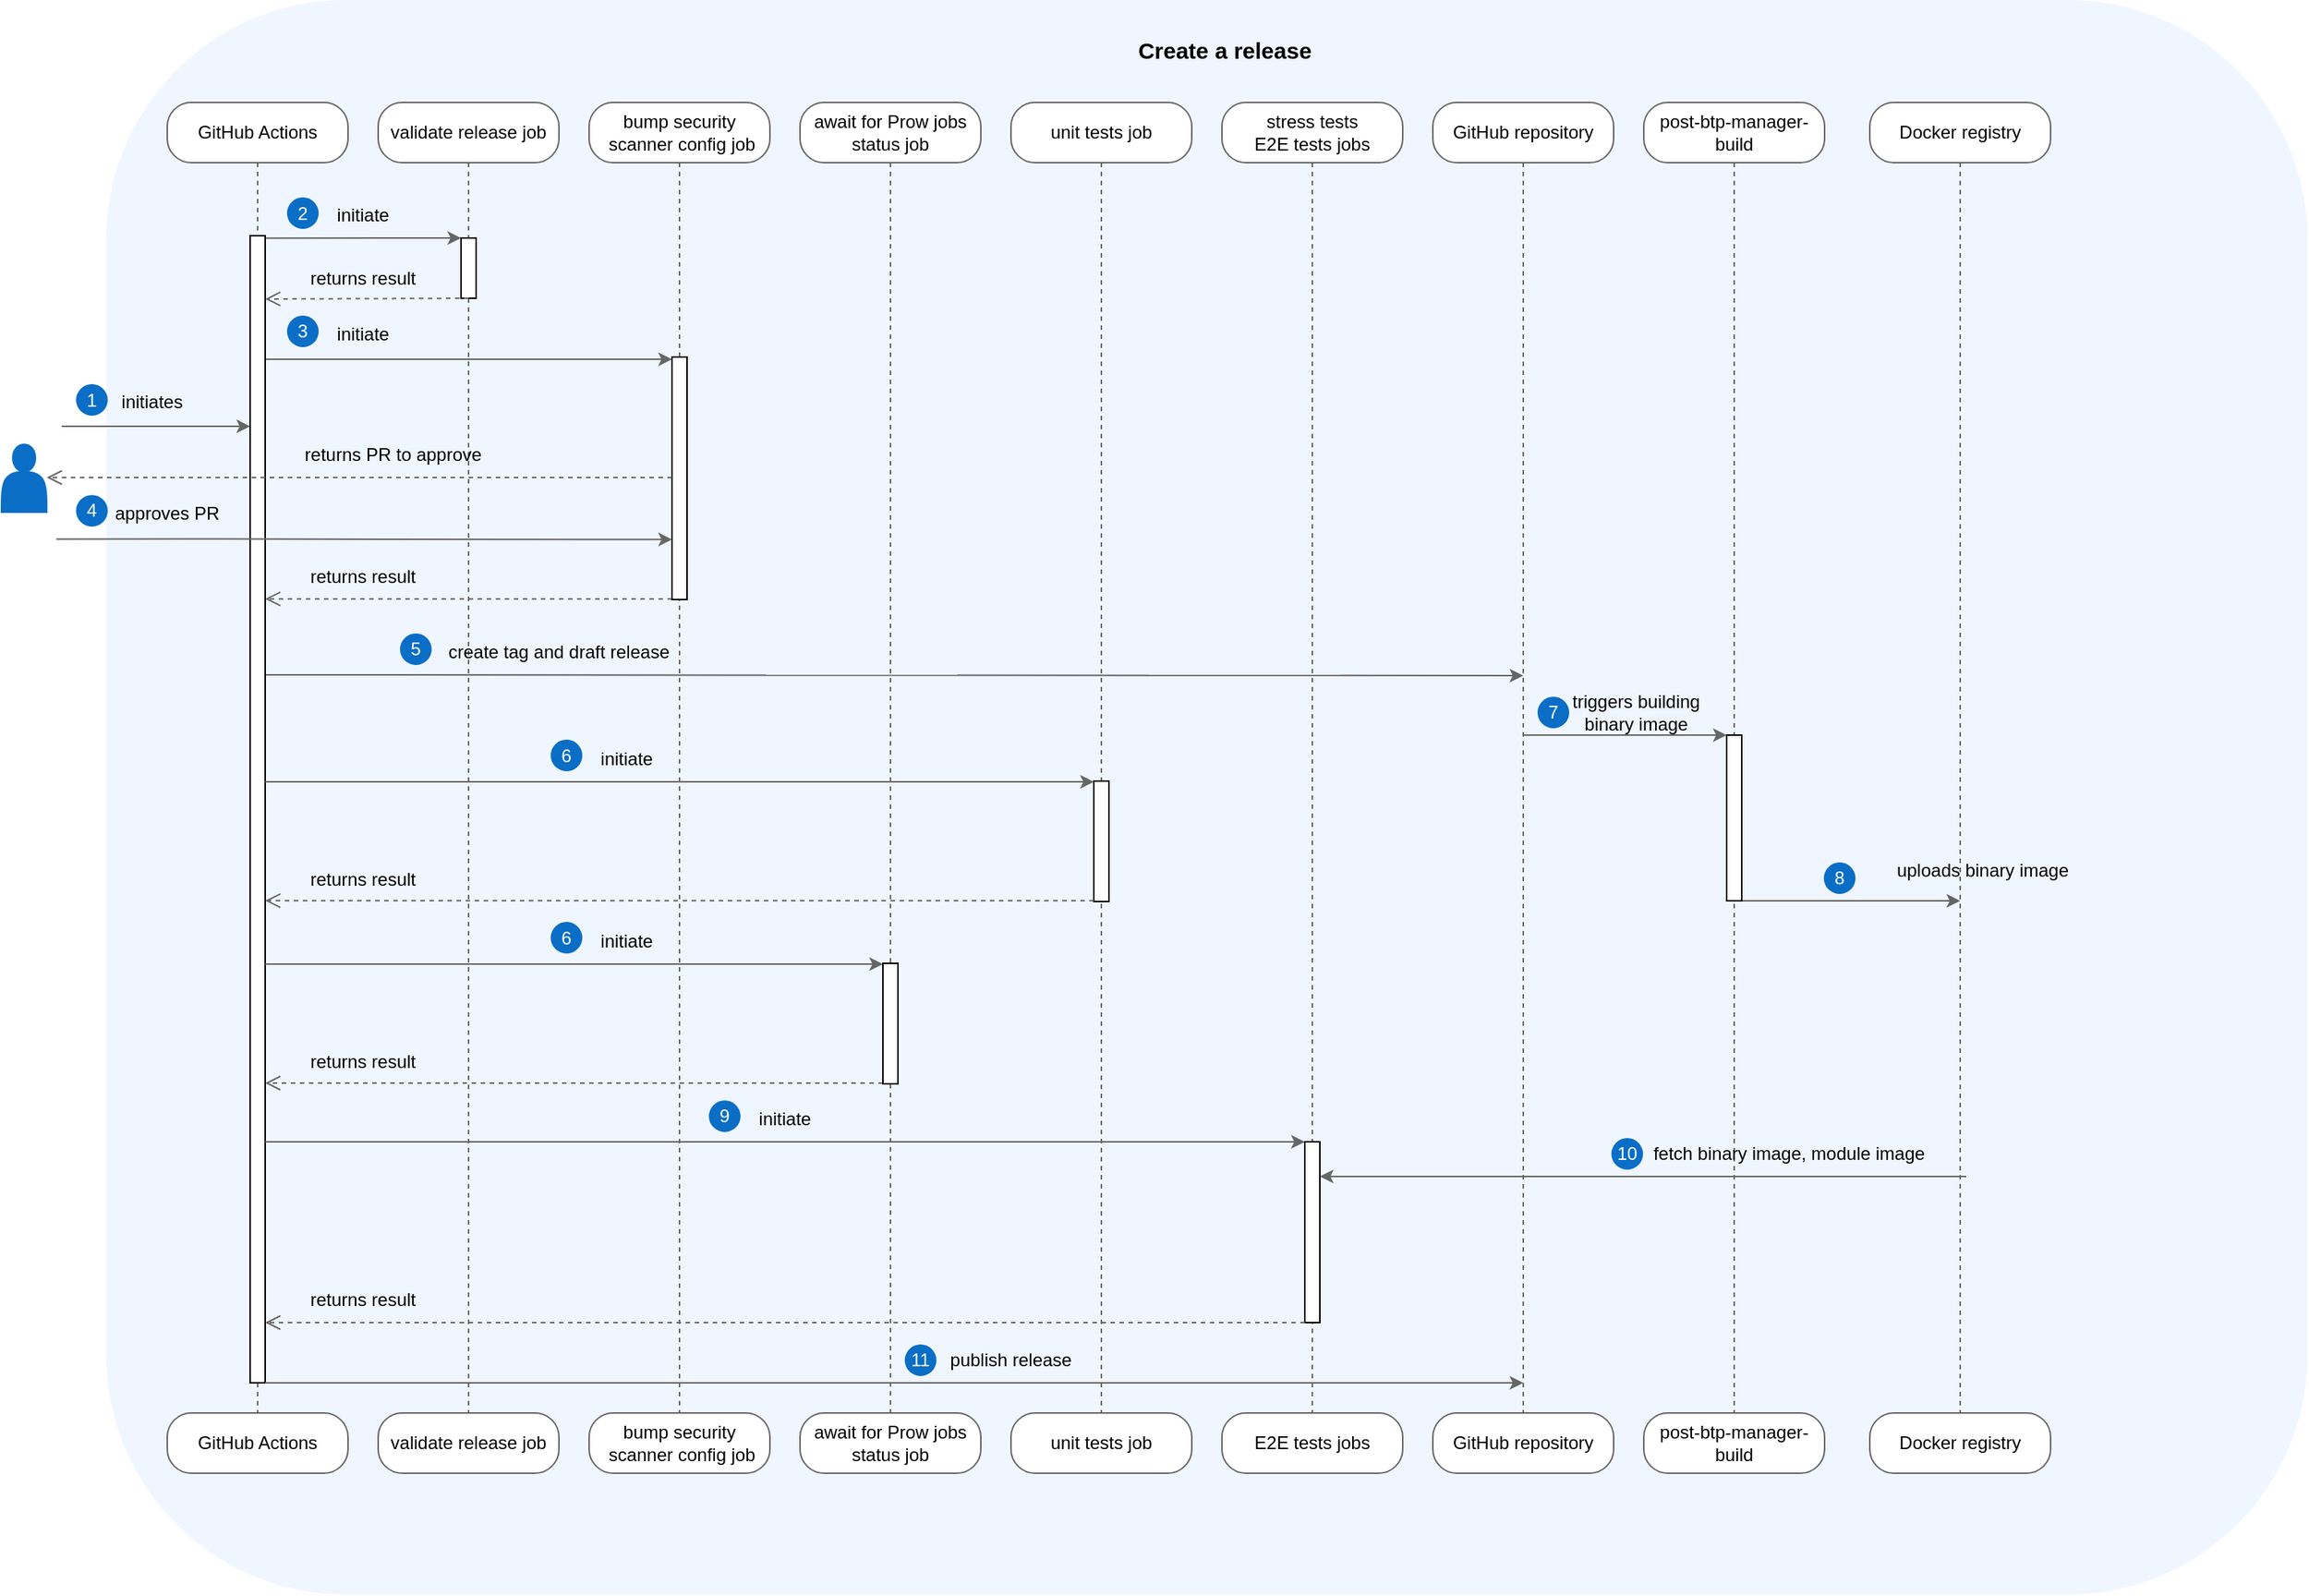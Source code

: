 <mxfile version="22.1.18" type="device">
  <diagram name="Page-1" id="CJYWuD-pApp3X6JHcklv">
    <mxGraphModel dx="1242" dy="827" grid="1" gridSize="10" guides="1" tooltips="1" connect="1" arrows="1" fold="1" page="1" pageScale="1" pageWidth="827" pageHeight="1169" background="#ffffff" math="0" shadow="0">
      <root>
        <mxCell id="0" />
        <mxCell id="1" parent="0" />
        <mxCell id="fWN6U2PsKUXUR3X5_iIi-8" value="" style="rounded=1;whiteSpace=wrap;html=1;fillColor=#f0f6ff;strokeColor=#f0f6ff;verticalAlign=bottom;" parent="1" vertex="1">
          <mxGeometry x="150" y="82.5" width="1460" height="1057.5" as="geometry" />
        </mxCell>
        <mxCell id="fWN6U2PsKUXUR3X5_iIi-105" value="" style="edgeStyle=orthogonalEdgeStyle;html=1;verticalAlign=bottom;endArrow=none;endSize=8;strokeColor=#666666;rounded=1;endFill=0;dashed=1;entryX=0.5;entryY=0;entryDx=0;entryDy=0;" parent="1" source="fWN6U2PsKUXUR3X5_iIi-15" target="fWN6U2PsKUXUR3X5_iIi-17" edge="1">
          <mxGeometry relative="1" as="geometry">
            <mxPoint x="810" y="900.571" as="targetPoint" />
            <mxPoint x="810" y="190" as="sourcePoint" />
          </mxGeometry>
        </mxCell>
        <mxCell id="fWN6U2PsKUXUR3X5_iIi-5" value="" style="shape=actor;whiteSpace=wrap;html=1;fillColor=#0a6ec7;strokeColor=#0a6ec7;" parent="1" vertex="1">
          <mxGeometry x="80" y="377" width="30" height="45" as="geometry" />
        </mxCell>
        <mxCell id="fWN6U2PsKUXUR3X5_iIi-9" value="GitHub Actions" style="rounded=1;whiteSpace=wrap;html=1;arcSize=40;fontColor=#000000;fillColor=#FFFFFF;strokeColor=#666666;" parent="1" vertex="1">
          <mxGeometry x="190" y="150" width="120" height="40" as="geometry" />
        </mxCell>
        <mxCell id="fWN6U2PsKUXUR3X5_iIi-13" value="GitHub Actions" style="rounded=1;whiteSpace=wrap;html=1;arcSize=40;fontColor=#000000;fillColor=#FFFFFF;strokeColor=#666666;" parent="1" vertex="1">
          <mxGeometry x="190" y="1020" width="120" height="40" as="geometry" />
        </mxCell>
        <mxCell id="fWN6U2PsKUXUR3X5_iIi-15" value="unit tests job" style="rounded=1;whiteSpace=wrap;html=1;arcSize=40;fontColor=#000000;fillColor=#FFFFFF;strokeColor=#666666;" parent="1" vertex="1">
          <mxGeometry x="750" y="150" width="120" height="40" as="geometry" />
        </mxCell>
        <mxCell id="fWN6U2PsKUXUR3X5_iIi-17" value="unit tests job" style="rounded=1;whiteSpace=wrap;html=1;arcSize=40;fontColor=#000000;fillColor=#FFFFFF;strokeColor=#666666;" parent="1" vertex="1">
          <mxGeometry x="750" y="1020" width="120" height="40" as="geometry" />
        </mxCell>
        <mxCell id="fWN6U2PsKUXUR3X5_iIi-18" value="stress tests&lt;br&gt;E2E tests jobs" style="rounded=1;whiteSpace=wrap;html=1;arcSize=40;fontColor=#000000;fillColor=#FFFFFF;strokeColor=#666666;" parent="1" vertex="1">
          <mxGeometry x="890" y="150" width="120" height="40" as="geometry" />
        </mxCell>
        <mxCell id="fWN6U2PsKUXUR3X5_iIi-20" value="E2E tests jobs" style="rounded=1;whiteSpace=wrap;html=1;arcSize=40;fontColor=#000000;fillColor=#FFFFFF;strokeColor=#666666;" parent="1" vertex="1">
          <mxGeometry x="890" y="1020" width="120" height="40" as="geometry" />
        </mxCell>
        <mxCell id="fWN6U2PsKUXUR3X5_iIi-21" value="GitHub repository" style="rounded=1;whiteSpace=wrap;html=1;arcSize=40;fontColor=#000000;fillColor=#FFFFFF;strokeColor=#666666;" parent="1" vertex="1">
          <mxGeometry x="1030" y="150" width="120" height="40" as="geometry" />
        </mxCell>
        <mxCell id="fWN6U2PsKUXUR3X5_iIi-22" value="" style="edgeStyle=orthogonalEdgeStyle;html=1;verticalAlign=bottom;endArrow=none;endSize=8;strokeColor=#666666;rounded=1;entryX=0.5;entryY=0;entryDx=0;entryDy=0;endFill=0;dashed=1;" parent="1" source="fWN6U2PsKUXUR3X5_iIi-21" target="fWN6U2PsKUXUR3X5_iIi-23" edge="1">
          <mxGeometry relative="1" as="geometry">
            <mxPoint x="1090" y="250" as="targetPoint" />
          </mxGeometry>
        </mxCell>
        <mxCell id="fWN6U2PsKUXUR3X5_iIi-23" value="GitHub repository" style="rounded=1;whiteSpace=wrap;html=1;arcSize=40;fontColor=#000000;fillColor=#FFFFFF;strokeColor=#666666;" parent="1" vertex="1">
          <mxGeometry x="1030" y="1020" width="120" height="40" as="geometry" />
        </mxCell>
        <mxCell id="fWN6U2PsKUXUR3X5_iIi-24" value="post-btp-manager-build" style="rounded=1;whiteSpace=wrap;html=1;arcSize=40;fontColor=#000000;fillColor=#FFFFFF;strokeColor=#666666;" parent="1" vertex="1">
          <mxGeometry x="1170" y="150" width="120" height="40" as="geometry" />
        </mxCell>
        <mxCell id="fWN6U2PsKUXUR3X5_iIi-25" value="" style="edgeStyle=orthogonalEdgeStyle;html=1;verticalAlign=bottom;endArrow=none;endSize=8;strokeColor=#666666;rounded=1;entryX=0.5;entryY=0;entryDx=0;entryDy=0;endFill=0;dashed=1;" parent="1" source="fWN6U2PsKUXUR3X5_iIi-24" target="fWN6U2PsKUXUR3X5_iIi-26" edge="1">
          <mxGeometry relative="1" as="geometry">
            <mxPoint x="1230" y="250" as="targetPoint" />
          </mxGeometry>
        </mxCell>
        <mxCell id="fWN6U2PsKUXUR3X5_iIi-26" value="post-btp-manager-build" style="rounded=1;whiteSpace=wrap;html=1;arcSize=40;fontColor=#000000;fillColor=#FFFFFF;strokeColor=#666666;" parent="1" vertex="1">
          <mxGeometry x="1170" y="1020" width="120" height="40" as="geometry" />
        </mxCell>
        <mxCell id="fWN6U2PsKUXUR3X5_iIi-30" value="Docker registry" style="rounded=1;whiteSpace=wrap;html=1;arcSize=40;fontColor=#000000;fillColor=#FFFFFF;strokeColor=#666666;" parent="1" vertex="1">
          <mxGeometry x="1320" y="150" width="120" height="40" as="geometry" />
        </mxCell>
        <mxCell id="fWN6U2PsKUXUR3X5_iIi-32" value="Docker registry" style="rounded=1;whiteSpace=wrap;html=1;arcSize=40;fontColor=#000000;fillColor=#FFFFFF;strokeColor=#666666;" parent="1" vertex="1">
          <mxGeometry x="1320" y="1020" width="120" height="40" as="geometry" />
        </mxCell>
        <mxCell id="fWN6U2PsKUXUR3X5_iIi-58" value="" style="edgeStyle=elbowEdgeStyle;rounded=1;orthogonalLoop=1;jettySize=auto;html=1;elbow=vertical;strokeColor=#666666;" parent="1" target="JRshGmQCwWdGFa1VaoXA-8" edge="1">
          <mxGeometry relative="1" as="geometry">
            <mxPoint x="255" y="240.07" as="sourcePoint" />
            <mxPoint x="290" y="240.07" as="targetPoint" />
          </mxGeometry>
        </mxCell>
        <mxCell id="fWN6U2PsKUXUR3X5_iIi-95" value="" style="edgeStyle=elbowEdgeStyle;rounded=1;orthogonalLoop=1;jettySize=auto;html=1;elbow=vertical;strokeColor=#666666;" parent="1" edge="1">
          <mxGeometry relative="1" as="geometry">
            <mxPoint x="245" y="530" as="sourcePoint" />
            <mxPoint x="1090" y="531" as="targetPoint" />
          </mxGeometry>
        </mxCell>
        <mxCell id="fWN6U2PsKUXUR3X5_iIi-39" value="" style="edgeStyle=orthogonalEdgeStyle;rounded=1;orthogonalLoop=1;jettySize=auto;html=1;strokeColor=#666666;" parent="1" target="fWN6U2PsKUXUR3X5_iIi-36" edge="1">
          <mxGeometry relative="1" as="geometry">
            <Array as="points">
              <mxPoint x="210" y="365" />
              <mxPoint x="210" y="365" />
            </Array>
            <mxPoint x="120" y="365" as="sourcePoint" />
          </mxGeometry>
        </mxCell>
        <mxCell id="fWN6U2PsKUXUR3X5_iIi-51" value="Create a release" style="text;html=1;strokeColor=none;fillColor=none;align=center;verticalAlign=middle;whiteSpace=wrap;rounded=0;fontSize=15;fontStyle=1" parent="1" vertex="1">
          <mxGeometry x="827" y="100" width="130" height="30" as="geometry" />
        </mxCell>
        <mxCell id="fWN6U2PsKUXUR3X5_iIi-70" value="" style="edgeStyle=elbowEdgeStyle;rounded=1;orthogonalLoop=1;jettySize=auto;html=1;elbow=vertical;strokeColor=#666666;" parent="1" edge="1">
          <mxGeometry relative="1" as="geometry">
            <mxPoint x="1227.5" y="680" as="sourcePoint" />
            <mxPoint x="1380" y="680" as="targetPoint" />
          </mxGeometry>
        </mxCell>
        <mxCell id="fWN6U2PsKUXUR3X5_iIi-62" value="" style="html=1;points=[];perimeter=orthogonalPerimeter;outlineConnect=0;targetShapes=umlLifeline;portConstraint=eastwest;newEdgeStyle={&quot;edgeStyle&quot;:&quot;elbowEdgeStyle&quot;,&quot;elbow&quot;:&quot;vertical&quot;,&quot;curved&quot;:0,&quot;rounded&quot;:0};" parent="1" vertex="1">
          <mxGeometry x="1225" y="570" width="10" height="110" as="geometry" />
        </mxCell>
        <mxCell id="fWN6U2PsKUXUR3X5_iIi-66" value="" style="edgeStyle=elbowEdgeStyle;rounded=1;orthogonalLoop=1;jettySize=auto;html=1;elbow=vertical;verticalAlign=bottom;strokeColor=#666666;" parent="1" target="fWN6U2PsKUXUR3X5_iIi-62" edge="1">
          <mxGeometry relative="1" as="geometry">
            <mxPoint x="1090" y="570" as="sourcePoint" />
            <Array as="points">
              <mxPoint x="1160" y="570" />
            </Array>
          </mxGeometry>
        </mxCell>
        <mxCell id="fWN6U2PsKUXUR3X5_iIi-68" value="triggers building binary image" style="text;html=1;strokeColor=none;fillColor=none;align=center;verticalAlign=middle;whiteSpace=wrap;rounded=0;" parent="1" vertex="1">
          <mxGeometry x="1110" y="540" width="110" height="30" as="geometry" />
        </mxCell>
        <mxCell id="fWN6U2PsKUXUR3X5_iIi-110" value="" style="edgeStyle=elbowEdgeStyle;rounded=1;orthogonalLoop=1;jettySize=auto;html=1;elbow=vertical;strokeColor=#666666;exitX=1;exitY=1;exitDx=0;exitDy=0;" parent="1" target="fWN6U2PsKUXUR3X5_iIi-98" edge="1" source="fWN6U2PsKUXUR3X5_iIi-112">
          <mxGeometry relative="1" as="geometry">
            <mxPoint x="1510" y="863" as="sourcePoint" />
            <mxPoint x="994" y="862.5" as="targetPoint" />
          </mxGeometry>
        </mxCell>
        <mxCell id="93VO_P9OMc8iU-WbTYkY-9" value="" style="edgeStyle=elbowEdgeStyle;rounded=1;orthogonalLoop=1;jettySize=auto;html=1;elbow=vertical;strokeColor=#666666;" parent="1" target="JRshGmQCwWdGFa1VaoXA-21" edge="1">
          <mxGeometry relative="1" as="geometry">
            <mxPoint x="255" y="320.5" as="sourcePoint" />
            <mxPoint x="525" y="320.574" as="targetPoint" />
          </mxGeometry>
        </mxCell>
        <mxCell id="fWN6U2PsKUXUR3X5_iIi-108" value="" style="html=1;verticalAlign=bottom;endArrow=open;endSize=8;edgeStyle=elbowEdgeStyle;elbow=vertical;rounded=1;dashed=1;strokeColor=#666666;" parent="1" source="JRshGmQCwWdGFa1VaoXA-21" target="fWN6U2PsKUXUR3X5_iIi-36" edge="1">
          <mxGeometry relative="1" as="geometry">
            <mxPoint x="257.5" y="479.57" as="targetPoint" />
            <mxPoint x="522.5" y="479.57" as="sourcePoint" />
            <Array as="points">
              <mxPoint x="342.5" y="479.57" />
              <mxPoint x="445.5" y="479.57" />
            </Array>
          </mxGeometry>
        </mxCell>
        <mxCell id="fWN6U2PsKUXUR3X5_iIi-111" value="" style="edgeStyle=orthogonalEdgeStyle;html=1;verticalAlign=bottom;endArrow=none;endSize=8;strokeColor=#666666;rounded=1;entryDx=0;entryDy=0;endFill=0;dashed=1;entryX=0.5;entryY=0;exitX=0.5;exitY=1;exitDx=0;exitDy=0;" parent="1" source="fWN6U2PsKUXUR3X5_iIi-30" target="fWN6U2PsKUXUR3X5_iIi-32" edge="1">
          <mxGeometry relative="1" as="geometry">
            <mxPoint x="1380" y="806.5" as="targetPoint" />
            <mxPoint x="1380" y="756.5" as="sourcePoint" />
          </mxGeometry>
        </mxCell>
        <mxCell id="fWN6U2PsKUXUR3X5_iIi-112" value="fetch binary image, module image" style="text;html=1;strokeColor=none;fillColor=none;align=center;verticalAlign=middle;whiteSpace=wrap;rounded=0;" parent="1" vertex="1">
          <mxGeometry x="1149" y="833" width="235" height="30" as="geometry" />
        </mxCell>
        <mxCell id="fWN6U2PsKUXUR3X5_iIi-75" value="uploads binary image" style="text;html=1;strokeColor=none;fillColor=none;align=center;verticalAlign=middle;whiteSpace=wrap;rounded=0;" parent="1" vertex="1">
          <mxGeometry x="1320" y="645" width="150" height="30" as="geometry" />
        </mxCell>
        <mxCell id="93VO_P9OMc8iU-WbTYkY-5" value="&lt;font color=&quot;#ffffff&quot;&gt;10&lt;/font&gt;" style="ellipse;whiteSpace=wrap;html=1;aspect=fixed;fillColor=#0a6ec7;strokeColor=#0a6ec7;" parent="1" vertex="1">
          <mxGeometry x="1149" y="838" width="20" height="20" as="geometry" />
        </mxCell>
        <mxCell id="93VO_P9OMc8iU-WbTYkY-10" value="initiate" style="text;html=1;strokeColor=none;fillColor=none;align=center;verticalAlign=middle;whiteSpace=wrap;rounded=0;" parent="1" vertex="1">
          <mxGeometry x="290" y="289" width="60" height="30" as="geometry" />
        </mxCell>
        <mxCell id="93VO_P9OMc8iU-WbTYkY-12" value="&lt;font color=&quot;#ffffff&quot;&gt;3&lt;/font&gt;" style="ellipse;whiteSpace=wrap;html=1;aspect=fixed;fillColor=#0a6ec7;strokeColor=#0a6ec7;" parent="1" vertex="1">
          <mxGeometry x="270" y="292" width="20" height="20" as="geometry" />
        </mxCell>
        <mxCell id="93VO_P9OMc8iU-WbTYkY-14" value="&lt;font color=&quot;#ffffff&quot;&gt;7&lt;/font&gt;" style="ellipse;whiteSpace=wrap;html=1;aspect=fixed;fillColor=#0a6ec7;strokeColor=#0a6ec7;" parent="1" vertex="1">
          <mxGeometry x="1100" y="545" width="20" height="20" as="geometry" />
        </mxCell>
        <mxCell id="93VO_P9OMc8iU-WbTYkY-15" value="&lt;font color=&quot;#ffffff&quot;&gt;8&lt;/font&gt;" style="ellipse;whiteSpace=wrap;html=1;aspect=fixed;fillColor=#0a6ec7;strokeColor=#0a6ec7;" parent="1" vertex="1">
          <mxGeometry x="1290" y="655" width="20" height="20" as="geometry" />
        </mxCell>
        <mxCell id="JRshGmQCwWdGFa1VaoXA-4" value="validate release job" style="rounded=1;whiteSpace=wrap;html=1;arcSize=40;fontColor=#000000;fillColor=#FFFFFF;strokeColor=#666666;" parent="1" vertex="1">
          <mxGeometry x="330" y="150" width="120" height="40" as="geometry" />
        </mxCell>
        <mxCell id="JRshGmQCwWdGFa1VaoXA-5" value="bump&amp;nbsp;security&lt;br&gt;&amp;nbsp;scanner config job" style="rounded=1;whiteSpace=wrap;html=1;arcSize=40;fontColor=#000000;fillColor=#FFFFFF;strokeColor=#666666;" parent="1" vertex="1">
          <mxGeometry x="470" y="150" width="120" height="40" as="geometry" />
        </mxCell>
        <mxCell id="JRshGmQCwWdGFa1VaoXA-6" value="await for Prow jobs status job" style="rounded=1;whiteSpace=wrap;html=1;arcSize=40;fontColor=#000000;fillColor=#FFFFFF;strokeColor=#666666;" parent="1" vertex="1">
          <mxGeometry x="610" y="150" width="120" height="40" as="geometry" />
        </mxCell>
        <mxCell id="JRshGmQCwWdGFa1VaoXA-9" value="" style="edgeStyle=orthogonalEdgeStyle;html=1;verticalAlign=bottom;endArrow=none;endSize=8;strokeColor=#666666;rounded=1;endFill=0;dashed=1;entryX=0.5;entryY=0;entryDx=0;entryDy=0;" parent="1" source="JRshGmQCwWdGFa1VaoXA-4" target="JRshGmQCwWdGFa1VaoXA-69" edge="1">
          <mxGeometry relative="1" as="geometry">
            <mxPoint x="390" y="1040" as="targetPoint" />
            <mxPoint x="389.58" y="190" as="sourcePoint" />
            <Array as="points" />
          </mxGeometry>
        </mxCell>
        <mxCell id="JRshGmQCwWdGFa1VaoXA-8" value="" style="html=1;points=[];perimeter=orthogonalPerimeter;outlineConnect=0;targetShapes=umlLifeline;portConstraint=eastwest;newEdgeStyle={&quot;edgeStyle&quot;:&quot;elbowEdgeStyle&quot;,&quot;elbow&quot;:&quot;vertical&quot;,&quot;curved&quot;:0,&quot;rounded&quot;:0};" parent="1" vertex="1">
          <mxGeometry x="385" y="240" width="10" height="40" as="geometry" />
        </mxCell>
        <mxCell id="JRshGmQCwWdGFa1VaoXA-11" value="" style="edgeStyle=orthogonalEdgeStyle;html=1;verticalAlign=bottom;endArrow=none;endSize=8;strokeColor=#666666;rounded=1;entryX=0.5;entryY=0;entryDx=0;entryDy=0;endFill=0;dashed=1;" parent="1" source="fWN6U2PsKUXUR3X5_iIi-9" target="fWN6U2PsKUXUR3X5_iIi-13" edge="1">
          <mxGeometry relative="1" as="geometry">
            <mxPoint x="250" y="550" as="targetPoint" />
            <mxPoint x="250" y="190" as="sourcePoint" />
          </mxGeometry>
        </mxCell>
        <mxCell id="fWN6U2PsKUXUR3X5_iIi-36" value="" style="html=1;points=[];perimeter=orthogonalPerimeter;outlineConnect=0;targetShapes=umlLifeline;portConstraint=eastwest;newEdgeStyle={&quot;edgeStyle&quot;:&quot;elbowEdgeStyle&quot;,&quot;elbow&quot;:&quot;vertical&quot;,&quot;curved&quot;:0,&quot;rounded&quot;:0};" parent="1" vertex="1">
          <mxGeometry x="245" y="238.5" width="10" height="761.5" as="geometry" />
        </mxCell>
        <mxCell id="JRshGmQCwWdGFa1VaoXA-13" value="initiate" style="text;html=1;strokeColor=none;fillColor=none;align=center;verticalAlign=middle;whiteSpace=wrap;rounded=0;" parent="1" vertex="1">
          <mxGeometry x="290" y="210" width="60" height="30" as="geometry" />
        </mxCell>
        <mxCell id="JRshGmQCwWdGFa1VaoXA-14" value="&lt;font color=&quot;#ffffff&quot;&gt;2&lt;/font&gt;" style="ellipse;whiteSpace=wrap;html=1;aspect=fixed;fillColor=#0a6ec7;strokeColor=#0a6ec7;" parent="1" vertex="1">
          <mxGeometry x="270" y="213.5" width="20" height="20" as="geometry" />
        </mxCell>
        <mxCell id="JRshGmQCwWdGFa1VaoXA-15" value="" style="html=1;verticalAlign=bottom;endArrow=open;endSize=8;edgeStyle=elbowEdgeStyle;elbow=vertical;rounded=1;dashed=1;strokeColor=#666666;" parent="1" source="JRshGmQCwWdGFa1VaoXA-8" edge="1">
          <mxGeometry relative="1" as="geometry">
            <mxPoint x="255" y="280.5" as="targetPoint" />
            <Array as="points">
              <mxPoint x="308" y="280.5" />
            </Array>
            <mxPoint x="495" y="281" as="sourcePoint" />
          </mxGeometry>
        </mxCell>
        <mxCell id="JRshGmQCwWdGFa1VaoXA-16" value="returns result" style="text;html=1;strokeColor=none;fillColor=none;align=center;verticalAlign=middle;whiteSpace=wrap;rounded=0;" parent="1" vertex="1">
          <mxGeometry x="280" y="251.5" width="80" height="30" as="geometry" />
        </mxCell>
        <mxCell id="JRshGmQCwWdGFa1VaoXA-17" value="" style="edgeStyle=orthogonalEdgeStyle;html=1;verticalAlign=bottom;endArrow=none;endSize=8;strokeColor=#666666;rounded=1;endFill=0;dashed=1;entryX=0.5;entryY=0;entryDx=0;entryDy=0;" parent="1" source="JRshGmQCwWdGFa1VaoXA-5" target="JRshGmQCwWdGFa1VaoXA-68" edge="1">
          <mxGeometry relative="1" as="geometry">
            <mxPoint x="530" y="1040" as="targetPoint" />
            <mxPoint x="529.53" y="190" as="sourcePoint" />
          </mxGeometry>
        </mxCell>
        <mxCell id="JRshGmQCwWdGFa1VaoXA-21" value="" style="html=1;points=[];perimeter=orthogonalPerimeter;outlineConnect=0;targetShapes=umlLifeline;portConstraint=eastwest;newEdgeStyle={&quot;edgeStyle&quot;:&quot;elbowEdgeStyle&quot;,&quot;elbow&quot;:&quot;vertical&quot;,&quot;curved&quot;:0,&quot;rounded&quot;:0};" parent="1" vertex="1">
          <mxGeometry x="525" y="319" width="10" height="161" as="geometry" />
        </mxCell>
        <mxCell id="JRshGmQCwWdGFa1VaoXA-25" value="" style="html=1;verticalAlign=bottom;endArrow=open;endSize=8;edgeStyle=elbowEdgeStyle;elbow=vertical;rounded=1;dashed=1;strokeColor=#666666;" parent="1" target="fWN6U2PsKUXUR3X5_iIi-5" edge="1">
          <mxGeometry relative="1" as="geometry">
            <mxPoint x="120" y="400" as="targetPoint" />
            <Array as="points">
              <mxPoint x="110" y="399" />
            </Array>
            <mxPoint x="525" y="399" as="sourcePoint" />
          </mxGeometry>
        </mxCell>
        <mxCell id="JRshGmQCwWdGFa1VaoXA-26" value="returns PR to approve" style="text;html=1;strokeColor=none;fillColor=none;align=center;verticalAlign=middle;whiteSpace=wrap;rounded=0;" parent="1" vertex="1">
          <mxGeometry x="280" y="369" width="120" height="30" as="geometry" />
        </mxCell>
        <mxCell id="JRshGmQCwWdGFa1VaoXA-28" value="" style="edgeStyle=orthogonalEdgeStyle;rounded=1;orthogonalLoop=1;jettySize=auto;html=1;strokeColor=#666666;exitX=1.023;exitY=0.913;exitDx=0;exitDy=0;exitPerimeter=0;" parent="1" edge="1">
          <mxGeometry relative="1" as="geometry">
            <Array as="points">
              <mxPoint x="215" y="440.17" />
            </Array>
            <mxPoint x="116.38" y="439.84" as="sourcePoint" />
            <mxPoint x="525" y="440.17" as="targetPoint" />
          </mxGeometry>
        </mxCell>
        <mxCell id="JRshGmQCwWdGFa1VaoXA-32" value="initiates" style="text;html=1;strokeColor=none;fillColor=none;align=center;verticalAlign=middle;whiteSpace=wrap;rounded=0;" parent="1" vertex="1">
          <mxGeometry x="150" y="334" width="60" height="30" as="geometry" />
        </mxCell>
        <mxCell id="JRshGmQCwWdGFa1VaoXA-33" value="&lt;font color=&quot;#ffffff&quot;&gt;1&lt;/font&gt;" style="ellipse;whiteSpace=wrap;html=1;aspect=fixed;fillColor=#0a6ec7;strokeColor=#0a6ec7;" parent="1" vertex="1">
          <mxGeometry x="130" y="337.5" width="20" height="20" as="geometry" />
        </mxCell>
        <mxCell id="JRshGmQCwWdGFa1VaoXA-34" value="approves PR" style="text;html=1;strokeColor=none;fillColor=none;align=center;verticalAlign=middle;whiteSpace=wrap;rounded=0;" parent="1" vertex="1">
          <mxGeometry x="150" y="407.57" width="80" height="30" as="geometry" />
        </mxCell>
        <mxCell id="JRshGmQCwWdGFa1VaoXA-35" value="&lt;font color=&quot;#ffffff&quot;&gt;4&lt;/font&gt;" style="ellipse;whiteSpace=wrap;html=1;aspect=fixed;fillColor=#0a6ec7;strokeColor=#0a6ec7;" parent="1" vertex="1">
          <mxGeometry x="130" y="411.07" width="20" height="20" as="geometry" />
        </mxCell>
        <mxCell id="JRshGmQCwWdGFa1VaoXA-36" value="returns result" style="text;html=1;strokeColor=none;fillColor=none;align=center;verticalAlign=middle;whiteSpace=wrap;rounded=0;" parent="1" vertex="1">
          <mxGeometry x="280" y="450" width="80" height="30" as="geometry" />
        </mxCell>
        <mxCell id="JRshGmQCwWdGFa1VaoXA-37" value="create tag and draft release" style="text;html=1;strokeColor=none;fillColor=none;align=center;verticalAlign=middle;whiteSpace=wrap;rounded=0;" parent="1" vertex="1">
          <mxGeometry x="365" y="500" width="170" height="30" as="geometry" />
        </mxCell>
        <mxCell id="JRshGmQCwWdGFa1VaoXA-38" value="&lt;font color=&quot;#ffffff&quot;&gt;5&lt;/font&gt;" style="ellipse;whiteSpace=wrap;html=1;aspect=fixed;fillColor=#0a6ec7;strokeColor=#0a6ec7;" parent="1" vertex="1">
          <mxGeometry x="345" y="503" width="20" height="20" as="geometry" />
        </mxCell>
        <mxCell id="JRshGmQCwWdGFa1VaoXA-40" value="" style="edgeStyle=orthogonalEdgeStyle;html=1;verticalAlign=bottom;endArrow=none;endSize=8;strokeColor=#666666;rounded=1;endFill=0;dashed=1;exitX=0.5;exitY=1;exitDx=0;exitDy=0;entryX=0.5;entryY=0;entryDx=0;entryDy=0;" parent="1" source="JRshGmQCwWdGFa1VaoXA-49" target="JRshGmQCwWdGFa1VaoXA-67" edge="1">
          <mxGeometry relative="1" as="geometry">
            <mxPoint x="670" y="1040" as="targetPoint" />
            <mxPoint x="669.58" y="202.57" as="sourcePoint" />
          </mxGeometry>
        </mxCell>
        <mxCell id="fWN6U2PsKUXUR3X5_iIi-54" value="" style="html=1;points=[];perimeter=orthogonalPerimeter;outlineConnect=0;targetShapes=umlLifeline;portConstraint=eastwest;newEdgeStyle={&quot;edgeStyle&quot;:&quot;elbowEdgeStyle&quot;,&quot;elbow&quot;:&quot;vertical&quot;,&quot;curved&quot;:0,&quot;rounded&quot;:0};" parent="1" vertex="1">
          <mxGeometry x="805" y="600.5" width="10" height="80" as="geometry" />
        </mxCell>
        <mxCell id="JRshGmQCwWdGFa1VaoXA-44" value="" style="edgeStyle=elbowEdgeStyle;rounded=1;orthogonalLoop=1;jettySize=auto;html=1;elbow=vertical;strokeColor=#666666;" parent="1" target="fWN6U2PsKUXUR3X5_iIi-54" edge="1">
          <mxGeometry relative="1" as="geometry">
            <mxPoint x="255" y="601" as="sourcePoint" />
            <mxPoint x="525" y="600.5" as="targetPoint" />
          </mxGeometry>
        </mxCell>
        <mxCell id="JRshGmQCwWdGFa1VaoXA-45" value="initiate" style="text;html=1;strokeColor=none;fillColor=none;align=center;verticalAlign=middle;whiteSpace=wrap;rounded=0;" parent="1" vertex="1">
          <mxGeometry x="465" y="570.5" width="60" height="30" as="geometry" />
        </mxCell>
        <mxCell id="JRshGmQCwWdGFa1VaoXA-46" value="&lt;font color=&quot;#ffffff&quot;&gt;6&lt;/font&gt;" style="ellipse;whiteSpace=wrap;html=1;aspect=fixed;fillColor=#0a6ec7;strokeColor=#0a6ec7;" parent="1" vertex="1">
          <mxGeometry x="445" y="573.5" width="20" height="20" as="geometry" />
        </mxCell>
        <mxCell id="JRshGmQCwWdGFa1VaoXA-47" value="" style="html=1;verticalAlign=bottom;endArrow=open;endSize=8;edgeStyle=elbowEdgeStyle;elbow=vertical;rounded=1;dashed=1;strokeColor=#666666;" parent="1" source="fWN6U2PsKUXUR3X5_iIi-54" target="fWN6U2PsKUXUR3X5_iIi-36" edge="1">
          <mxGeometry relative="1" as="geometry">
            <mxPoint x="480" y="680.36" as="targetPoint" />
            <mxPoint x="800" y="680" as="sourcePoint" />
            <Array as="points">
              <mxPoint x="567.5" y="679.93" />
              <mxPoint x="670.5" y="679.93" />
            </Array>
          </mxGeometry>
        </mxCell>
        <mxCell id="JRshGmQCwWdGFa1VaoXA-48" value="returns result" style="text;html=1;strokeColor=none;fillColor=none;align=center;verticalAlign=middle;whiteSpace=wrap;rounded=0;" parent="1" vertex="1">
          <mxGeometry x="280" y="650.5" width="80" height="30" as="geometry" />
        </mxCell>
        <mxCell id="JRshGmQCwWdGFa1VaoXA-50" value="" style="edgeStyle=elbowEdgeStyle;rounded=1;orthogonalLoop=1;jettySize=auto;html=1;elbow=vertical;strokeColor=#666666;" parent="1" source="fWN6U2PsKUXUR3X5_iIi-36" target="JRshGmQCwWdGFa1VaoXA-49" edge="1">
          <mxGeometry relative="1" as="geometry">
            <mxPoint x="300" y="722" as="sourcePoint" />
            <mxPoint x="360" y="721.5" as="targetPoint" />
            <Array as="points">
              <mxPoint x="350" y="722" />
            </Array>
          </mxGeometry>
        </mxCell>
        <mxCell id="JRshGmQCwWdGFa1VaoXA-51" value="" style="html=1;verticalAlign=bottom;endArrow=open;endSize=8;edgeStyle=elbowEdgeStyle;elbow=vertical;rounded=1;dashed=1;strokeColor=#666666;" parent="1" source="JRshGmQCwWdGFa1VaoXA-49" target="fWN6U2PsKUXUR3X5_iIi-36" edge="1">
          <mxGeometry relative="1" as="geometry">
            <mxPoint x="340" y="800" as="targetPoint" />
            <mxPoint x="635" y="801" as="sourcePoint" />
            <Array as="points">
              <mxPoint x="410" y="801" />
              <mxPoint x="505.5" y="800.93" />
            </Array>
          </mxGeometry>
        </mxCell>
        <mxCell id="JRshGmQCwWdGFa1VaoXA-52" value="" style="edgeStyle=orthogonalEdgeStyle;html=1;verticalAlign=bottom;endArrow=none;endSize=8;strokeColor=#666666;rounded=1;endFill=0;dashed=1;exitX=0.5;exitY=1;exitDx=0;exitDy=0;" parent="1" source="JRshGmQCwWdGFa1VaoXA-6" target="JRshGmQCwWdGFa1VaoXA-49" edge="1">
          <mxGeometry relative="1" as="geometry">
            <mxPoint x="670" y="880" as="targetPoint" />
            <mxPoint x="670" y="190" as="sourcePoint" />
            <Array as="points">
              <mxPoint x="670" y="610" />
              <mxPoint x="670" y="610" />
            </Array>
          </mxGeometry>
        </mxCell>
        <mxCell id="JRshGmQCwWdGFa1VaoXA-49" value="" style="html=1;points=[];perimeter=orthogonalPerimeter;outlineConnect=0;targetShapes=umlLifeline;portConstraint=eastwest;newEdgeStyle={&quot;edgeStyle&quot;:&quot;elbowEdgeStyle&quot;,&quot;elbow&quot;:&quot;vertical&quot;,&quot;curved&quot;:0,&quot;rounded&quot;:0};" parent="1" vertex="1">
          <mxGeometry x="665" y="721.5" width="10" height="80" as="geometry" />
        </mxCell>
        <mxCell id="JRshGmQCwWdGFa1VaoXA-53" value="initiate" style="text;html=1;strokeColor=none;fillColor=none;align=center;verticalAlign=middle;whiteSpace=wrap;rounded=0;" parent="1" vertex="1">
          <mxGeometry x="465" y="691.5" width="60" height="30" as="geometry" />
        </mxCell>
        <mxCell id="JRshGmQCwWdGFa1VaoXA-54" value="&lt;font color=&quot;#ffffff&quot;&gt;6&lt;/font&gt;" style="ellipse;whiteSpace=wrap;html=1;aspect=fixed;fillColor=#0a6ec7;strokeColor=#0a6ec7;" parent="1" vertex="1">
          <mxGeometry x="445" y="694.5" width="20" height="20" as="geometry" />
        </mxCell>
        <mxCell id="JRshGmQCwWdGFa1VaoXA-55" value="returns result" style="text;html=1;strokeColor=none;fillColor=none;align=center;verticalAlign=middle;whiteSpace=wrap;rounded=0;" parent="1" vertex="1">
          <mxGeometry x="280" y="771.5" width="80" height="30" as="geometry" />
        </mxCell>
        <mxCell id="JRshGmQCwWdGFa1VaoXA-58" value="" style="edgeStyle=orthogonalEdgeStyle;html=1;verticalAlign=bottom;endArrow=none;endSize=8;strokeColor=#666666;rounded=1;entryX=0.5;entryY=0;entryDx=0;entryDy=0;endFill=0;dashed=1;" parent="1" source="fWN6U2PsKUXUR3X5_iIi-18" target="fWN6U2PsKUXUR3X5_iIi-20" edge="1">
          <mxGeometry relative="1" as="geometry">
            <mxPoint x="950" y="1050" as="targetPoint" />
            <mxPoint x="950" y="190" as="sourcePoint" />
          </mxGeometry>
        </mxCell>
        <mxCell id="fWN6U2PsKUXUR3X5_iIi-98" value="" style="html=1;points=[];perimeter=orthogonalPerimeter;outlineConnect=0;targetShapes=umlLifeline;portConstraint=eastwest;newEdgeStyle={&quot;edgeStyle&quot;:&quot;elbowEdgeStyle&quot;,&quot;elbow&quot;:&quot;vertical&quot;,&quot;curved&quot;:0,&quot;rounded&quot;:0};" parent="1" vertex="1">
          <mxGeometry x="945" y="840" width="10" height="120" as="geometry" />
        </mxCell>
        <mxCell id="JRshGmQCwWdGFa1VaoXA-59" value="" style="edgeStyle=elbowEdgeStyle;rounded=1;orthogonalLoop=1;jettySize=auto;html=1;elbow=vertical;strokeColor=#666666;" parent="1" target="fWN6U2PsKUXUR3X5_iIi-98" edge="1">
          <mxGeometry relative="1" as="geometry">
            <mxPoint x="255" y="840" as="sourcePoint" />
            <mxPoint x="930" y="840" as="targetPoint" />
            <Array as="points">
              <mxPoint x="350" y="840" />
            </Array>
          </mxGeometry>
        </mxCell>
        <mxCell id="JRshGmQCwWdGFa1VaoXA-60" value="initiate" style="text;html=1;strokeColor=none;fillColor=none;align=center;verticalAlign=middle;whiteSpace=wrap;rounded=0;" parent="1" vertex="1">
          <mxGeometry x="570" y="810" width="60" height="30" as="geometry" />
        </mxCell>
        <mxCell id="JRshGmQCwWdGFa1VaoXA-61" value="&lt;font color=&quot;#ffffff&quot;&gt;9&lt;/font&gt;" style="ellipse;whiteSpace=wrap;html=1;aspect=fixed;fillColor=#0a6ec7;strokeColor=#0a6ec7;" parent="1" vertex="1">
          <mxGeometry x="550" y="813" width="20" height="20" as="geometry" />
        </mxCell>
        <mxCell id="JRshGmQCwWdGFa1VaoXA-62" value="" style="html=1;verticalAlign=bottom;endArrow=open;endSize=8;edgeStyle=elbowEdgeStyle;elbow=vertical;rounded=1;dashed=1;strokeColor=#666666;" parent="1" source="fWN6U2PsKUXUR3X5_iIi-98" target="fWN6U2PsKUXUR3X5_iIi-36" edge="1">
          <mxGeometry relative="1" as="geometry">
            <mxPoint x="400" y="960" as="targetPoint" />
            <mxPoint x="810" y="960" as="sourcePoint" />
            <Array as="points">
              <mxPoint x="555" y="960" />
              <mxPoint x="650.5" y="959.93" />
            </Array>
          </mxGeometry>
        </mxCell>
        <mxCell id="JRshGmQCwWdGFa1VaoXA-63" value="returns result" style="text;html=1;strokeColor=none;fillColor=none;align=center;verticalAlign=middle;whiteSpace=wrap;rounded=0;" parent="1" vertex="1">
          <mxGeometry x="280" y="930" width="80" height="30" as="geometry" />
        </mxCell>
        <mxCell id="JRshGmQCwWdGFa1VaoXA-64" value="" style="edgeStyle=elbowEdgeStyle;rounded=1;orthogonalLoop=1;jettySize=auto;html=1;elbow=vertical;strokeColor=#666666;" parent="1" source="fWN6U2PsKUXUR3X5_iIi-36" edge="1">
          <mxGeometry relative="1" as="geometry">
            <mxPoint x="265" y="1000" as="sourcePoint" />
            <mxPoint x="1090" y="1000" as="targetPoint" />
            <Array as="points">
              <mxPoint x="360" y="1000" />
            </Array>
          </mxGeometry>
        </mxCell>
        <mxCell id="JRshGmQCwWdGFa1VaoXA-65" value="publish release" style="text;html=1;strokeColor=none;fillColor=none;align=center;verticalAlign=middle;whiteSpace=wrap;rounded=0;" parent="1" vertex="1">
          <mxGeometry x="695" y="970" width="110" height="30" as="geometry" />
        </mxCell>
        <mxCell id="JRshGmQCwWdGFa1VaoXA-66" value="&lt;font color=&quot;#ffffff&quot;&gt;11&lt;/font&gt;" style="ellipse;whiteSpace=wrap;html=1;aspect=fixed;fillColor=#0a6ec7;strokeColor=#0a6ec7;" parent="1" vertex="1">
          <mxGeometry x="680" y="975" width="20" height="20" as="geometry" />
        </mxCell>
        <mxCell id="JRshGmQCwWdGFa1VaoXA-67" value="await for Prow jobs status job" style="rounded=1;whiteSpace=wrap;html=1;arcSize=40;fontColor=#000000;fillColor=#FFFFFF;strokeColor=#666666;" parent="1" vertex="1">
          <mxGeometry x="610" y="1020" width="120" height="40" as="geometry" />
        </mxCell>
        <mxCell id="JRshGmQCwWdGFa1VaoXA-68" value="bump&amp;nbsp;security&lt;br&gt;&amp;nbsp;scanner config job" style="rounded=1;whiteSpace=wrap;html=1;arcSize=40;fontColor=#000000;fillColor=#FFFFFF;strokeColor=#666666;" parent="1" vertex="1">
          <mxGeometry x="470" y="1020" width="120" height="40" as="geometry" />
        </mxCell>
        <mxCell id="JRshGmQCwWdGFa1VaoXA-69" value="validate release job" style="rounded=1;whiteSpace=wrap;html=1;arcSize=40;fontColor=#000000;fillColor=#FFFFFF;strokeColor=#666666;" parent="1" vertex="1">
          <mxGeometry x="330" y="1020" width="120" height="40" as="geometry" />
        </mxCell>
      </root>
    </mxGraphModel>
  </diagram>
</mxfile>
